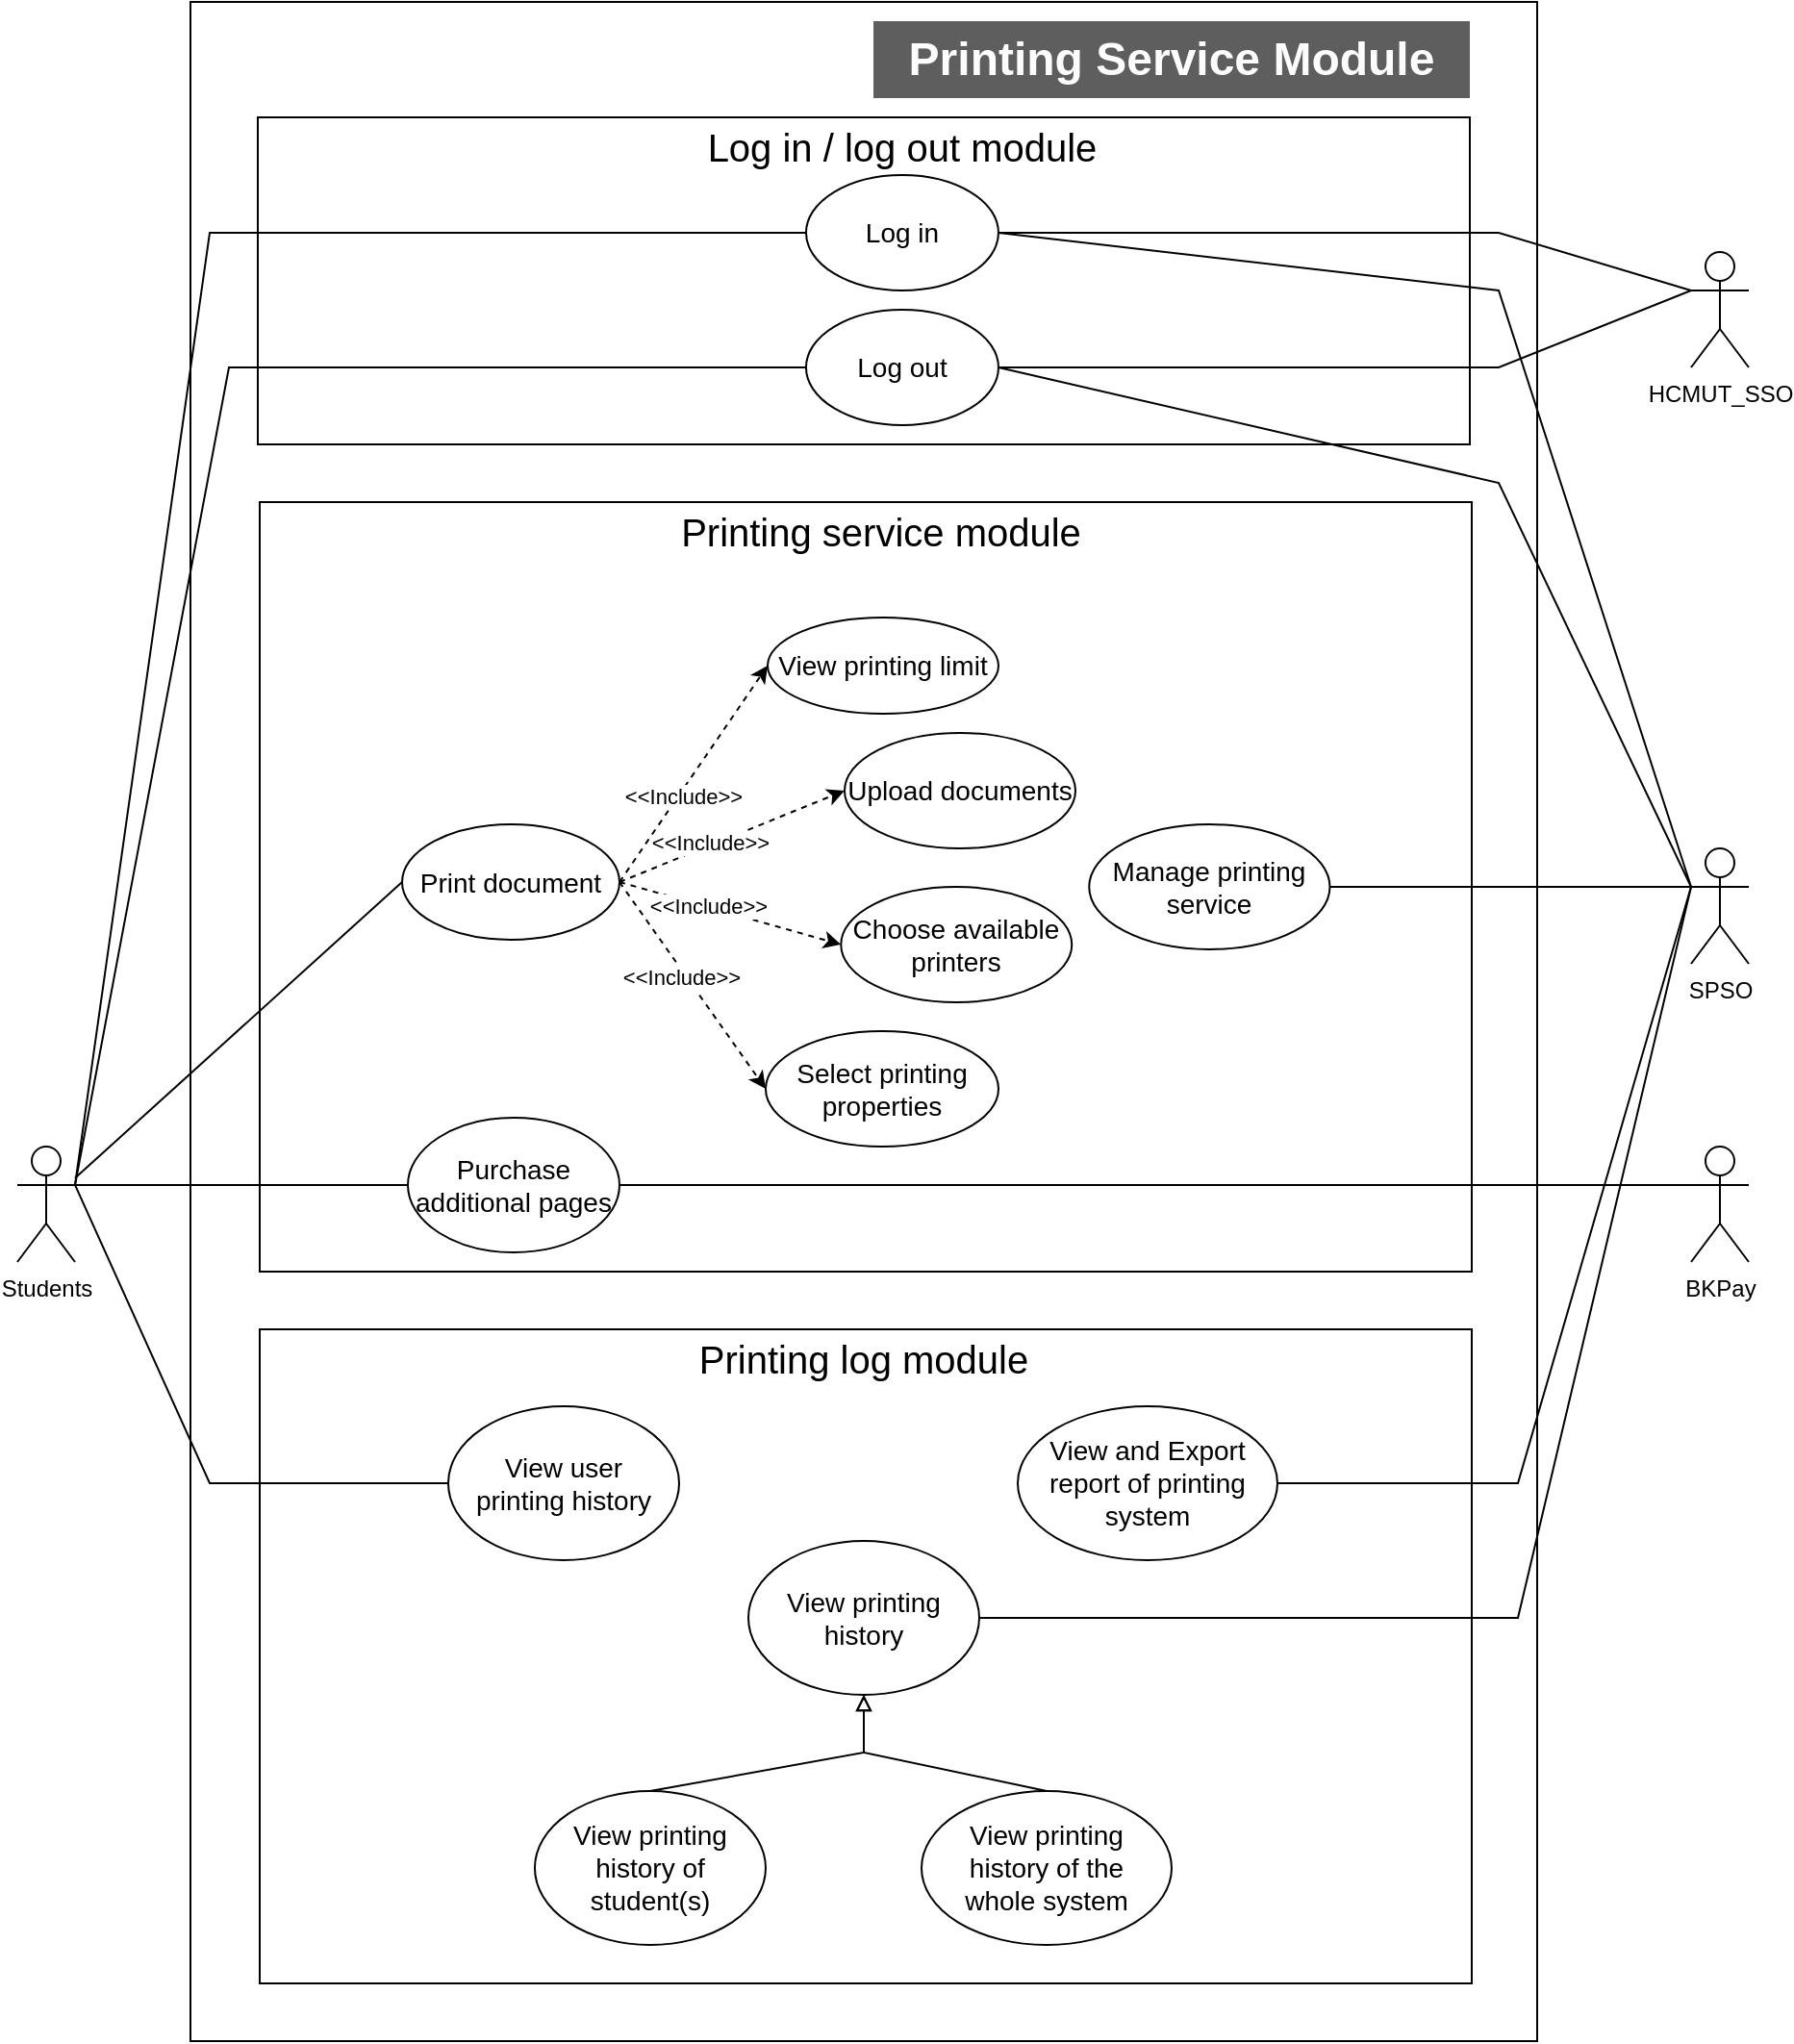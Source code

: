 <mxfile version="22.0.0" type="google" pages="2">
  <diagram name="Page-1" id="xkwYMV2k4qskFJ_tZ61Y">
    <mxGraphModel grid="1" page="1" gridSize="10" guides="1" tooltips="1" connect="1" arrows="1" fold="1" pageScale="1" pageWidth="827" pageHeight="1169" math="0" shadow="0">
      <root>
        <mxCell id="0" />
        <mxCell id="1" parent="0" />
        <mxCell id="CVQQ1LoVoQst2m9JADNQ-8" value="" style="rounded=0;whiteSpace=wrap;html=1;gradientColor=none;fillStyle=hatch;" vertex="1" parent="1">
          <mxGeometry x="220" y="30" width="700" height="1060" as="geometry" />
        </mxCell>
        <mxCell id="CVQQ1LoVoQst2m9JADNQ-72" value="" style="rounded=0;whiteSpace=wrap;html=1;strokeColor=default;fontFamily=Helvetica;fontSize=12;fontColor=default;fillColor=default;labelBackgroundColor=none;labelBorderColor=none;gradientColor=none;fillStyle=hatch;" vertex="1" parent="1">
          <mxGeometry x="256" y="720" width="630" height="340" as="geometry" />
        </mxCell>
        <mxCell id="CVQQ1LoVoQst2m9JADNQ-26" value="" style="rounded=0;whiteSpace=wrap;html=1;strokeColor=default;fontFamily=Helvetica;fontSize=12;fontColor=default;fillColor=default;labelBackgroundColor=none;labelBorderColor=none;gradientColor=none;fillStyle=hatch;" vertex="1" parent="1">
          <mxGeometry x="256" y="290" width="630" height="400" as="geometry" />
        </mxCell>
        <mxCell id="CVQQ1LoVoQst2m9JADNQ-23" value="" style="rounded=0;whiteSpace=wrap;html=1;strokeColor=default;fontFamily=Helvetica;fontSize=12;fontColor=default;fillColor=default;labelBackgroundColor=none;labelBorderColor=none;gradientColor=none;fillStyle=hatch;" vertex="1" parent="1">
          <mxGeometry x="255" y="90" width="630" height="170" as="geometry" />
        </mxCell>
        <mxCell id="CVQQ1LoVoQst2m9JADNQ-1" value="Students" style="shape=umlActor;verticalLabelPosition=bottom;verticalAlign=top;html=1;outlineConnect=0;" vertex="1" parent="1">
          <mxGeometry x="130" y="625" width="30" height="60" as="geometry" />
        </mxCell>
        <mxCell id="CVQQ1LoVoQst2m9JADNQ-2" value="SPSO" style="shape=umlActor;verticalLabelPosition=bottom;verticalAlign=top;html=1;outlineConnect=0;" vertex="1" parent="1">
          <mxGeometry x="1000" y="470" width="30" height="60" as="geometry" />
        </mxCell>
        <mxCell id="CVQQ1LoVoQst2m9JADNQ-9" value="Log in" style="ellipse;whiteSpace=wrap;html=1;rounded=0;strokeColor=default;fontFamily=Helvetica;fontSize=14;fontColor=default;fillColor=default;" vertex="1" parent="1">
          <mxGeometry x="539.99" y="120" width="100" height="60" as="geometry" />
        </mxCell>
        <mxCell id="CVQQ1LoVoQst2m9JADNQ-11" value="View user &lt;br&gt;printing history" style="ellipse;whiteSpace=wrap;html=1;rounded=0;strokeColor=default;fontFamily=Helvetica;fontSize=14;fontColor=default;fillColor=default;" vertex="1" parent="1">
          <mxGeometry x="354" y="760" width="120" height="80" as="geometry" />
        </mxCell>
        <mxCell id="CVQQ1LoVoQst2m9JADNQ-12" value="Purchase additional pages" style="ellipse;whiteSpace=wrap;html=1;rounded=0;strokeColor=default;fontFamily=Helvetica;fontSize=14;fontColor=default;fillColor=default;" vertex="1" parent="1">
          <mxGeometry x="333" y="610" width="110" height="70" as="geometry" />
        </mxCell>
        <mxCell id="CVQQ1LoVoQst2m9JADNQ-13" value="View printing history" style="ellipse;whiteSpace=wrap;html=1;rounded=0;strokeColor=default;fontFamily=Helvetica;fontSize=14;fontColor=default;fillColor=default;" vertex="1" parent="1">
          <mxGeometry x="510" y="830" width="120" height="80" as="geometry" />
        </mxCell>
        <mxCell id="CVQQ1LoVoQst2m9JADNQ-14" value="Select printing properties" style="ellipse;whiteSpace=wrap;html=1;rounded=0;strokeColor=default;fontFamily=Helvetica;fontSize=14;fontColor=default;fillColor=default;" vertex="1" parent="1">
          <mxGeometry x="518.99" y="565" width="121.01" height="60" as="geometry" />
        </mxCell>
        <mxCell id="CVQQ1LoVoQst2m9JADNQ-15" value="Choose available printers" style="ellipse;whiteSpace=wrap;html=1;rounded=0;strokeColor=default;fontFamily=Helvetica;fontSize=14;fontColor=default;fillColor=default;" vertex="1" parent="1">
          <mxGeometry x="558.13" y="490" width="120" height="60" as="geometry" />
        </mxCell>
        <mxCell id="CVQQ1LoVoQst2m9JADNQ-16" value="View printing limit" style="ellipse;whiteSpace=wrap;html=1;rounded=0;strokeColor=default;fontFamily=Helvetica;fontSize=14;fontColor=default;fillColor=default;" vertex="1" parent="1">
          <mxGeometry x="520" y="350" width="120" height="50" as="geometry" />
        </mxCell>
        <mxCell id="CVQQ1LoVoQst2m9JADNQ-17" value="Upload documents" style="ellipse;whiteSpace=wrap;html=1;rounded=0;strokeColor=default;fontFamily=Helvetica;fontSize=14;fontColor=default;fillColor=default;" vertex="1" parent="1">
          <mxGeometry x="560" y="410" width="120" height="60" as="geometry" />
        </mxCell>
        <mxCell id="CVQQ1LoVoQst2m9JADNQ-19" value="View and Export report of printing system" style="ellipse;whiteSpace=wrap;html=1;rounded=0;strokeColor=default;fontFamily=Helvetica;fontSize=14;fontColor=default;fillColor=default;" vertex="1" parent="1">
          <mxGeometry x="650" y="760" width="135" height="80" as="geometry" />
        </mxCell>
        <mxCell id="CVQQ1LoVoQst2m9JADNQ-24" value="&lt;font style=&quot;font-size: 20px;&quot;&gt;Log in / log out module&lt;/font&gt;" style="text;html=1;strokeColor=none;fillColor=none;align=center;verticalAlign=middle;whiteSpace=wrap;rounded=0;fontSize=20;fontFamily=Helvetica;fontColor=default;" vertex="1" parent="1">
          <mxGeometry x="481.87" y="90" width="216.25" height="30" as="geometry" />
        </mxCell>
        <mxCell id="CVQQ1LoVoQst2m9JADNQ-27" value="&lt;font style=&quot;font-size: 20px;&quot;&gt;Printing service module&lt;/font&gt;" style="text;html=1;strokeColor=none;fillColor=none;align=center;verticalAlign=middle;whiteSpace=wrap;rounded=0;fontSize=20;fontFamily=Helvetica;fontColor=default;" vertex="1" parent="1">
          <mxGeometry x="470.87" y="290" width="216.25" height="30" as="geometry" />
        </mxCell>
        <mxCell id="CVQQ1LoVoQst2m9JADNQ-28" value="Print document" style="ellipse;whiteSpace=wrap;html=1;rounded=0;strokeColor=default;fontFamily=Helvetica;fontSize=14;fontColor=default;fillColor=default;" vertex="1" parent="1">
          <mxGeometry x="330" y="457.5" width="113" height="60" as="geometry" />
        </mxCell>
        <mxCell id="CVQQ1LoVoQst2m9JADNQ-30" value="Manage printing service" style="ellipse;whiteSpace=wrap;html=1;rounded=0;strokeColor=default;fontFamily=Helvetica;fontSize=14;fontColor=default;fillColor=default;" vertex="1" parent="1">
          <mxGeometry x="687.12" y="457.5" width="125.13" height="65" as="geometry" />
        </mxCell>
        <mxCell id="CVQQ1LoVoQst2m9JADNQ-41" value="" style="endArrow=none;html=1;rounded=0;fontFamily=Helvetica;fontSize=12;fontColor=default;entryX=0;entryY=0.5;entryDx=0;entryDy=0;exitX=1;exitY=0.333;exitDx=0;exitDy=0;exitPerimeter=0;" edge="1" parent="1" source="CVQQ1LoVoQst2m9JADNQ-1" target="CVQQ1LoVoQst2m9JADNQ-9">
          <mxGeometry width="50" height="50" relative="1" as="geometry">
            <mxPoint x="150" y="220" as="sourcePoint" />
            <mxPoint x="200" y="170" as="targetPoint" />
            <Array as="points">
              <mxPoint x="230" y="150" />
            </Array>
          </mxGeometry>
        </mxCell>
        <mxCell id="CVQQ1LoVoQst2m9JADNQ-42" value="" style="endArrow=none;html=1;rounded=0;fontFamily=Helvetica;fontSize=12;fontColor=default;entryX=0;entryY=0.5;entryDx=0;entryDy=0;exitX=1;exitY=0.333;exitDx=0;exitDy=0;exitPerimeter=0;" edge="1" parent="1" source="CVQQ1LoVoQst2m9JADNQ-1" target="CVQQ1LoVoQst2m9JADNQ-43">
          <mxGeometry width="50" height="50" relative="1" as="geometry">
            <mxPoint x="120" y="160" as="sourcePoint" />
            <mxPoint x="564.06" y="220" as="targetPoint" />
            <Array as="points">
              <mxPoint x="240" y="220" />
            </Array>
          </mxGeometry>
        </mxCell>
        <mxCell id="CVQQ1LoVoQst2m9JADNQ-43" value="Log out" style="ellipse;whiteSpace=wrap;html=1;rounded=0;strokeColor=default;fontFamily=Helvetica;fontSize=14;fontColor=default;fillColor=default;" vertex="1" parent="1">
          <mxGeometry x="539.99" y="190" width="100" height="60" as="geometry" />
        </mxCell>
        <mxCell id="CVQQ1LoVoQst2m9JADNQ-44" value="" style="endArrow=none;html=1;rounded=0;fontFamily=Helvetica;fontSize=12;fontColor=default;exitX=1;exitY=0.5;exitDx=0;exitDy=0;entryX=0;entryY=0.333;entryDx=0;entryDy=0;entryPerimeter=0;" edge="1" parent="1" source="CVQQ1LoVoQst2m9JADNQ-9" target="CVQQ1LoVoQst2m9JADNQ-2">
          <mxGeometry width="50" height="50" relative="1" as="geometry">
            <mxPoint x="1010" y="280" as="sourcePoint" />
            <mxPoint x="1070" y="560" as="targetPoint" />
            <Array as="points">
              <mxPoint x="900" y="180" />
            </Array>
          </mxGeometry>
        </mxCell>
        <mxCell id="CVQQ1LoVoQst2m9JADNQ-46" value="" style="endArrow=none;html=1;rounded=0;fontFamily=Helvetica;fontSize=12;fontColor=default;exitX=1;exitY=0.5;exitDx=0;exitDy=0;entryX=0;entryY=0.333;entryDx=0;entryDy=0;entryPerimeter=0;" edge="1" parent="1" source="CVQQ1LoVoQst2m9JADNQ-43" target="CVQQ1LoVoQst2m9JADNQ-2">
          <mxGeometry width="50" height="50" relative="1" as="geometry">
            <mxPoint x="740" y="240" as="sourcePoint" />
            <mxPoint x="790" y="190" as="targetPoint" />
            <Array as="points">
              <mxPoint x="900" y="280" />
            </Array>
          </mxGeometry>
        </mxCell>
        <mxCell id="CVQQ1LoVoQst2m9JADNQ-48" value="" style="endArrow=none;html=1;rounded=0;fontFamily=Helvetica;fontSize=12;fontColor=default;exitX=1;exitY=0.5;exitDx=0;exitDy=0;entryX=0;entryY=0.333;entryDx=0;entryDy=0;entryPerimeter=0;" edge="1" parent="1" source="CVQQ1LoVoQst2m9JADNQ-30" target="CVQQ1LoVoQst2m9JADNQ-2">
          <mxGeometry width="50" height="50" relative="1" as="geometry">
            <mxPoint x="830" y="590" as="sourcePoint" />
            <mxPoint x="880" y="540" as="targetPoint" />
          </mxGeometry>
        </mxCell>
        <mxCell id="CVQQ1LoVoQst2m9JADNQ-67" value="" style="endArrow=none;html=1;rounded=0;fontFamily=Helvetica;fontSize=12;fontColor=default;entryX=0;entryY=0.5;entryDx=0;entryDy=0;" edge="1" parent="1" source="CVQQ1LoVoQst2m9JADNQ-1" target="CVQQ1LoVoQst2m9JADNQ-28">
          <mxGeometry width="50" height="50" relative="1" as="geometry">
            <mxPoint x="140" y="490" as="sourcePoint" />
            <mxPoint x="190" y="440" as="targetPoint" />
          </mxGeometry>
        </mxCell>
        <mxCell id="CVQQ1LoVoQst2m9JADNQ-73" value="&lt;font style=&quot;font-size: 20px;&quot;&gt;Printing log module&lt;/font&gt;" style="text;html=1;strokeColor=none;fillColor=none;align=center;verticalAlign=middle;whiteSpace=wrap;rounded=0;fontSize=20;fontFamily=Helvetica;fontColor=default;" vertex="1" parent="1">
          <mxGeometry x="461.88" y="720" width="216.25" height="30" as="geometry" />
        </mxCell>
        <mxCell id="CVQQ1LoVoQst2m9JADNQ-88" value="" style="endArrow=none;html=1;rounded=0;fontFamily=Helvetica;fontSize=12;fontColor=default;entryX=0;entryY=0.5;entryDx=0;entryDy=0;exitX=1;exitY=0.333;exitDx=0;exitDy=0;exitPerimeter=0;" edge="1" parent="1" source="CVQQ1LoVoQst2m9JADNQ-1" target="CVQQ1LoVoQst2m9JADNQ-11">
          <mxGeometry width="50" height="50" relative="1" as="geometry">
            <mxPoint x="140" y="710" as="sourcePoint" />
            <mxPoint x="190" y="660" as="targetPoint" />
            <Array as="points">
              <mxPoint x="230" y="800" />
            </Array>
          </mxGeometry>
        </mxCell>
        <mxCell id="CVQQ1LoVoQst2m9JADNQ-89" value="View printing history of &lt;br&gt;student(s)" style="ellipse;whiteSpace=wrap;html=1;rounded=0;strokeColor=default;fontFamily=Helvetica;fontSize=14;fontColor=default;fillColor=default;" vertex="1" parent="1">
          <mxGeometry x="398.99" y="960" width="120" height="80" as="geometry" />
        </mxCell>
        <mxCell id="CVQQ1LoVoQst2m9JADNQ-90" value="View printing &lt;br&gt;history of the&lt;br&gt;whole system" style="ellipse;whiteSpace=wrap;html=1;rounded=0;strokeColor=default;fontFamily=Helvetica;fontSize=14;fontColor=default;fillColor=default;" vertex="1" parent="1">
          <mxGeometry x="600" y="960" width="130" height="80" as="geometry" />
        </mxCell>
        <mxCell id="CVQQ1LoVoQst2m9JADNQ-92" value="" style="endArrow=block;html=1;rounded=0;fontFamily=Helvetica;fontSize=12;fontColor=default;exitX=0.5;exitY=0;exitDx=0;exitDy=0;entryX=0.5;entryY=1;entryDx=0;entryDy=0;endFill=0;" edge="1" parent="1" source="CVQQ1LoVoQst2m9JADNQ-89" target="CVQQ1LoVoQst2m9JADNQ-13">
          <mxGeometry width="50" height="50" relative="1" as="geometry">
            <mxPoint x="667" y="1030" as="sourcePoint" />
            <mxPoint x="549" y="1090" as="targetPoint" />
            <Array as="points">
              <mxPoint x="570" y="940" />
            </Array>
          </mxGeometry>
        </mxCell>
        <mxCell id="CVQQ1LoVoQst2m9JADNQ-93" value="" style="endArrow=none;html=1;rounded=0;fontFamily=Helvetica;fontSize=12;fontColor=default;exitX=1;exitY=0.5;exitDx=0;exitDy=0;entryX=0;entryY=0.333;entryDx=0;entryDy=0;entryPerimeter=0;" edge="1" parent="1" source="CVQQ1LoVoQst2m9JADNQ-13" target="CVQQ1LoVoQst2m9JADNQ-2">
          <mxGeometry width="50" height="50" relative="1" as="geometry">
            <mxPoint x="770" y="970" as="sourcePoint" />
            <mxPoint x="820" y="920" as="targetPoint" />
            <Array as="points">
              <mxPoint x="910" y="870" />
            </Array>
          </mxGeometry>
        </mxCell>
        <mxCell id="CVQQ1LoVoQst2m9JADNQ-94" value="" style="endArrow=none;html=1;rounded=0;fontFamily=Helvetica;fontSize=12;fontColor=default;exitX=1;exitY=0.5;exitDx=0;exitDy=0;entryX=0;entryY=0.333;entryDx=0;entryDy=0;entryPerimeter=0;" edge="1" parent="1" source="CVQQ1LoVoQst2m9JADNQ-19" target="CVQQ1LoVoQst2m9JADNQ-2">
          <mxGeometry width="50" height="50" relative="1" as="geometry">
            <mxPoint x="727" y="990" as="sourcePoint" />
            <mxPoint x="1082" y="530" as="targetPoint" />
            <Array as="points">
              <mxPoint x="910" y="800" />
            </Array>
          </mxGeometry>
        </mxCell>
        <mxCell id="CVQQ1LoVoQst2m9JADNQ-95" value="" style="endArrow=block;html=1;rounded=0;fontFamily=Helvetica;fontSize=12;fontColor=default;exitX=0.5;exitY=0;exitDx=0;exitDy=0;endFill=0;entryX=0.5;entryY=1;entryDx=0;entryDy=0;" edge="1" parent="1" source="CVQQ1LoVoQst2m9JADNQ-90" target="CVQQ1LoVoQst2m9JADNQ-13">
          <mxGeometry width="50" height="50" relative="1" as="geometry">
            <mxPoint x="549" y="1090" as="sourcePoint" />
            <mxPoint x="660" y="1020" as="targetPoint" />
            <Array as="points">
              <mxPoint x="570" y="940" />
            </Array>
          </mxGeometry>
        </mxCell>
        <mxCell id="VE3gpV294wPED2xoj8d8-2" value="" style="endArrow=none;html=1;rounded=0;entryX=0;entryY=0.5;entryDx=0;entryDy=0;exitX=1;exitY=0.333;exitDx=0;exitDy=0;exitPerimeter=0;" edge="1" parent="1" source="CVQQ1LoVoQst2m9JADNQ-1" target="CVQQ1LoVoQst2m9JADNQ-12">
          <mxGeometry width="50" height="50" relative="1" as="geometry">
            <mxPoint x="250" y="470" as="sourcePoint" />
            <mxPoint x="300" y="420" as="targetPoint" />
          </mxGeometry>
        </mxCell>
        <mxCell id="VE3gpV294wPED2xoj8d8-8" value="" style="endArrow=none;html=1;rounded=0;entryX=1;entryY=0.5;entryDx=0;entryDy=0;exitX=0;exitY=0.333;exitDx=0;exitDy=0;exitPerimeter=0;" edge="1" parent="1" source="VE3gpV294wPED2xoj8d8-16" target="CVQQ1LoVoQst2m9JADNQ-12">
          <mxGeometry width="50" height="50" relative="1" as="geometry">
            <mxPoint x="140" y="410" as="sourcePoint" />
            <mxPoint x="290" y="380" as="targetPoint" />
          </mxGeometry>
        </mxCell>
        <mxCell id="VE3gpV294wPED2xoj8d8-10" value="" style="endArrow=classic;html=1;rounded=0;entryX=0;entryY=0.5;entryDx=0;entryDy=0;dashed=1;exitX=1;exitY=0.5;exitDx=0;exitDy=0;" edge="1" parent="1" source="CVQQ1LoVoQst2m9JADNQ-28" target="CVQQ1LoVoQst2m9JADNQ-17">
          <mxGeometry width="50" height="50" relative="1" as="geometry">
            <mxPoint x="540" y="420" as="sourcePoint" />
            <mxPoint x="640" y="370" as="targetPoint" />
          </mxGeometry>
        </mxCell>
        <mxCell id="VE3gpV294wPED2xoj8d8-11" value="&amp;lt;&amp;lt;Include&amp;gt;&amp;gt;" style="edgeLabel;html=1;align=center;verticalAlign=middle;resizable=0;points=[];" vertex="1" connectable="0" parent="VE3gpV294wPED2xoj8d8-10">
          <mxGeometry x="-0.257" y="-1" relative="1" as="geometry">
            <mxPoint x="3" y="-4" as="offset" />
          </mxGeometry>
        </mxCell>
        <mxCell id="VE3gpV294wPED2xoj8d8-12" value="" style="endArrow=classic;html=1;rounded=0;exitX=1;exitY=0.5;exitDx=0;exitDy=0;entryX=0;entryY=0.5;entryDx=0;entryDy=0;dashed=1;" edge="1" parent="1" source="CVQQ1LoVoQst2m9JADNQ-28" target="CVQQ1LoVoQst2m9JADNQ-15">
          <mxGeometry width="50" height="50" relative="1" as="geometry">
            <mxPoint x="585" y="445" as="sourcePoint" />
            <mxPoint x="716" y="365" as="targetPoint" />
          </mxGeometry>
        </mxCell>
        <mxCell id="VE3gpV294wPED2xoj8d8-13" value="&amp;lt;&amp;lt;Include&amp;gt;&amp;gt;" style="edgeLabel;html=1;align=center;verticalAlign=middle;resizable=0;points=[];" vertex="1" connectable="0" parent="VE3gpV294wPED2xoj8d8-12">
          <mxGeometry x="-0.257" y="-1" relative="1" as="geometry">
            <mxPoint x="3" y="-1" as="offset" />
          </mxGeometry>
        </mxCell>
        <mxCell id="VE3gpV294wPED2xoj8d8-14" value="" style="endArrow=classic;html=1;rounded=0;exitX=1;exitY=0.5;exitDx=0;exitDy=0;dashed=1;entryX=0;entryY=0.5;entryDx=0;entryDy=0;" edge="1" parent="1" source="CVQQ1LoVoQst2m9JADNQ-28" target="CVQQ1LoVoQst2m9JADNQ-14">
          <mxGeometry width="50" height="50" relative="1" as="geometry">
            <mxPoint x="595" y="455" as="sourcePoint" />
            <mxPoint x="726" y="375" as="targetPoint" />
          </mxGeometry>
        </mxCell>
        <mxCell id="VE3gpV294wPED2xoj8d8-15" value="&amp;lt;&amp;lt;Include&amp;gt;&amp;gt;" style="edgeLabel;html=1;align=center;verticalAlign=middle;resizable=0;points=[];" vertex="1" connectable="0" parent="VE3gpV294wPED2xoj8d8-14">
          <mxGeometry x="-0.257" y="-1" relative="1" as="geometry">
            <mxPoint x="4" y="9" as="offset" />
          </mxGeometry>
        </mxCell>
        <mxCell id="VE3gpV294wPED2xoj8d8-16" value="BKPay" style="shape=umlActor;verticalLabelPosition=bottom;verticalAlign=top;html=1;outlineConnect=0;" vertex="1" parent="1">
          <mxGeometry x="1000" y="625" width="30" height="60" as="geometry" />
        </mxCell>
        <mxCell id="q2RCQgsXeSQ2oGLCaszM-1" value="HCMUT_SSO" style="shape=umlActor;verticalLabelPosition=bottom;verticalAlign=top;html=1;outlineConnect=0;" vertex="1" parent="1">
          <mxGeometry x="1000" y="160" width="30" height="60" as="geometry" />
        </mxCell>
        <mxCell id="q2RCQgsXeSQ2oGLCaszM-2" value="" style="endArrow=none;html=1;rounded=0;fontFamily=Helvetica;fontSize=12;fontColor=default;exitX=0;exitY=0.333;exitDx=0;exitDy=0;exitPerimeter=0;entryX=1;entryY=0.5;entryDx=0;entryDy=0;" edge="1" parent="1" source="q2RCQgsXeSQ2oGLCaszM-1" target="CVQQ1LoVoQst2m9JADNQ-43">
          <mxGeometry width="50" height="50" relative="1" as="geometry">
            <mxPoint x="775" y="583" as="sourcePoint" />
            <mxPoint x="1010" y="655" as="targetPoint" />
            <Array as="points">
              <mxPoint x="900" y="220" />
            </Array>
          </mxGeometry>
        </mxCell>
        <mxCell id="q2RCQgsXeSQ2oGLCaszM-3" value="" style="endArrow=none;html=1;rounded=0;fontFamily=Helvetica;fontSize=12;fontColor=default;exitX=0;exitY=0.333;exitDx=0;exitDy=0;exitPerimeter=0;" edge="1" parent="1" source="q2RCQgsXeSQ2oGLCaszM-1">
          <mxGeometry width="50" height="50" relative="1" as="geometry">
            <mxPoint x="1010" y="360" as="sourcePoint" />
            <mxPoint x="640" y="150" as="targetPoint" />
            <Array as="points">
              <mxPoint x="900" y="150" />
            </Array>
          </mxGeometry>
        </mxCell>
        <mxCell id="mHHhlB5j_t_u7f-T70gl-2" value="&lt;h1 style=&quot;border-color: var(--border-color);&quot;&gt;Printing Service Module&lt;/h1&gt;" style="rounded=0;whiteSpace=wrap;html=1;strokeWidth=2;fillColor=#5E5E5E;fontColor=#FCFCFC;strokeColor=none;" vertex="1" parent="1">
          <mxGeometry x="575" y="40" width="310" height="40" as="geometry" />
        </mxCell>
        <mxCell id="mHHhlB5j_t_u7f-T70gl-3" value="" style="endArrow=classic;html=1;rounded=0;entryX=0;entryY=0.5;entryDx=0;entryDy=0;dashed=1;exitX=1;exitY=0.5;exitDx=0;exitDy=0;" edge="1" parent="1" source="CVQQ1LoVoQst2m9JADNQ-28" target="CVQQ1LoVoQst2m9JADNQ-16">
          <mxGeometry width="50" height="50" relative="1" as="geometry">
            <mxPoint x="453" y="498" as="sourcePoint" />
            <mxPoint x="534" y="410" as="targetPoint" />
          </mxGeometry>
        </mxCell>
        <mxCell id="mHHhlB5j_t_u7f-T70gl-4" value="&amp;lt;&amp;lt;Include&amp;gt;&amp;gt;" style="edgeLabel;html=1;align=center;verticalAlign=middle;resizable=0;points=[];" connectable="0" vertex="1" parent="mHHhlB5j_t_u7f-T70gl-3">
          <mxGeometry x="-0.257" y="-1" relative="1" as="geometry">
            <mxPoint x="3" y="-4" as="offset" />
          </mxGeometry>
        </mxCell>
      </root>
    </mxGraphModel>
  </diagram>
  <diagram id="n1ElUr0DgXKzG2nxO4ar" name="Page-2">
    <mxGraphModel grid="1" page="1" gridSize="10" guides="1" tooltips="1" connect="1" arrows="1" fold="1" pageScale="1" pageWidth="827" pageHeight="1169" math="0" shadow="0">
      <root>
        <mxCell id="0" />
        <mxCell id="1" parent="0" />
        <mxCell id="2nvxnJHDYDKnR72fFEk4-1" value="Printing Log Module" style="swimlane;html=1;childLayout=stackLayout;resizeParent=1;resizeParentMax=0;startSize=20;whiteSpace=wrap;rounded=0;shadow=0;glass=0;swimlaneLine=1;fillStyle=hatch;fillColor=#FFFFFF;" vertex="1" parent="1">
          <mxGeometry x="160" y="104" width="1150" height="750" as="geometry" />
        </mxCell>
        <mxCell id="2nvxnJHDYDKnR72fFEk4-2" value="Student" style="swimlane;html=1;startSize=20;" vertex="1" parent="2nvxnJHDYDKnR72fFEk4-1">
          <mxGeometry y="20" width="260" height="730" as="geometry" />
        </mxCell>
        <mxCell id="2nvxnJHDYDKnR72fFEk4-12" style="edgeStyle=orthogonalEdgeStyle;rounded=0;orthogonalLoop=1;jettySize=auto;html=1;entryX=0.5;entryY=0;entryDx=0;entryDy=0;exitX=0.5;exitY=1;exitDx=0;exitDy=0;" edge="1" parent="2nvxnJHDYDKnR72fFEk4-2" source="2nvxnJHDYDKnR72fFEk4-5" target="2nvxnJHDYDKnR72fFEk4-7">
          <mxGeometry relative="1" as="geometry">
            <mxPoint x="71" y="80" as="sourcePoint" />
          </mxGeometry>
        </mxCell>
        <mxCell id="2nvxnJHDYDKnR72fFEk4-5" value="" style="ellipse;html=1;shape=startState;fillColor=#000000;strokeColor=#000000;" vertex="1" parent="2nvxnJHDYDKnR72fFEk4-2">
          <mxGeometry x="56" y="40" width="30" height="30" as="geometry" />
        </mxCell>
        <mxCell id="2nvxnJHDYDKnR72fFEk4-61" style="edgeStyle=orthogonalEdgeStyle;rounded=0;orthogonalLoop=1;jettySize=auto;html=1;exitX=0.5;exitY=1;exitDx=0;exitDy=0;entryX=0.5;entryY=0;entryDx=0;entryDy=0;" edge="1" parent="2nvxnJHDYDKnR72fFEk4-2" source="2nvxnJHDYDKnR72fFEk4-7" target="2nvxnJHDYDKnR72fFEk4-60">
          <mxGeometry relative="1" as="geometry" />
        </mxCell>
        <mxCell id="2nvxnJHDYDKnR72fFEk4-7" value="Click on &quot;Profile&quot;" style="rounded=1;arcSize=10;whiteSpace=wrap;html=1;align=center;" vertex="1" parent="2nvxnJHDYDKnR72fFEk4-2">
          <mxGeometry x="21" y="110" width="100" height="40" as="geometry" />
        </mxCell>
        <mxCell id="2nvxnJHDYDKnR72fFEk4-20" style="edgeStyle=orthogonalEdgeStyle;rounded=0;orthogonalLoop=1;jettySize=auto;html=1;exitX=0.5;exitY=1;exitDx=0;exitDy=0;entryX=0.5;entryY=0;entryDx=0;entryDy=0;" edge="1" parent="2nvxnJHDYDKnR72fFEk4-2" source="2nvxnJHDYDKnR72fFEk4-13" target="2nvxnJHDYDKnR72fFEk4-19">
          <mxGeometry relative="1" as="geometry" />
        </mxCell>
        <mxCell id="2nvxnJHDYDKnR72fFEk4-13" value="Choose a specific page size" style="rounded=1;arcSize=10;whiteSpace=wrap;html=1;align=center;" vertex="1" parent="2nvxnJHDYDKnR72fFEk4-2">
          <mxGeometry x="141" y="355.5" width="100" height="40" as="geometry" />
        </mxCell>
        <mxCell id="2nvxnJHDYDKnR72fFEk4-19" value="&lt;font style=&quot;font-size: 12px;&quot;&gt;View History&lt;/font&gt;" style="rounded=1;arcSize=10;whiteSpace=wrap;html=1;align=center;" vertex="1" parent="2nvxnJHDYDKnR72fFEk4-2">
          <mxGeometry x="21" y="465.5" width="100" height="40" as="geometry" />
        </mxCell>
        <mxCell id="2nvxnJHDYDKnR72fFEk4-60" value="Click on &quot;History&quot;" style="rounded=1;arcSize=10;whiteSpace=wrap;html=1;align=center;" vertex="1" parent="2nvxnJHDYDKnR72fFEk4-2">
          <mxGeometry x="21" y="190" width="100" height="40" as="geometry" />
        </mxCell>
        <mxCell id="2nvxnJHDYDKnR72fFEk4-64" style="edgeStyle=orthogonalEdgeStyle;rounded=0;orthogonalLoop=1;jettySize=auto;html=1;exitX=1;exitY=0.5;exitDx=0;exitDy=0;exitPerimeter=0;entryX=0.5;entryY=0;entryDx=0;entryDy=0;" edge="1" parent="2nvxnJHDYDKnR72fFEk4-2" source="2nvxnJHDYDKnR72fFEk4-57" target="2nvxnJHDYDKnR72fFEk4-13">
          <mxGeometry relative="1" as="geometry" />
        </mxCell>
        <mxCell id="2nvxnJHDYDKnR72fFEk4-66" style="edgeStyle=orthogonalEdgeStyle;rounded=0;orthogonalLoop=1;jettySize=auto;html=1;exitX=0.5;exitY=1;exitDx=0;exitDy=0;exitPerimeter=0;entryX=0.5;entryY=0;entryDx=0;entryDy=0;" edge="1" parent="2nvxnJHDYDKnR72fFEk4-2" source="2nvxnJHDYDKnR72fFEk4-57" target="2nvxnJHDYDKnR72fFEk4-19">
          <mxGeometry relative="1" as="geometry" />
        </mxCell>
        <mxCell id="2nvxnJHDYDKnR72fFEk4-57" value="" style="strokeWidth=2;html=1;shape=mxgraph.flowchart.decision;whiteSpace=wrap;" vertex="1" parent="2nvxnJHDYDKnR72fFEk4-2">
          <mxGeometry x="51" y="305.5" width="40" height="40" as="geometry" />
        </mxCell>
        <mxCell id="2nvxnJHDYDKnR72fFEk4-65" value="Filter page size" style="text;html=1;align=center;verticalAlign=middle;resizable=0;points=[];autosize=1;strokeColor=none;fillColor=none;" vertex="1" parent="2nvxnJHDYDKnR72fFEk4-2">
          <mxGeometry x="85" y="302.5" width="100" height="30" as="geometry" />
        </mxCell>
        <mxCell id="2nvxnJHDYDKnR72fFEk4-67" value="Do not filter&lt;br&gt;page size" style="text;html=1;align=center;verticalAlign=middle;resizable=0;points=[];autosize=1;strokeColor=none;fillColor=none;" vertex="1" parent="2nvxnJHDYDKnR72fFEk4-2">
          <mxGeometry x="-2" y="355.5" width="80" height="40" as="geometry" />
        </mxCell>
        <mxCell id="2nvxnJHDYDKnR72fFEk4-62" style="edgeStyle=orthogonalEdgeStyle;rounded=0;orthogonalLoop=1;jettySize=auto;html=1;exitX=1;exitY=0.5;exitDx=0;exitDy=0;entryX=0;entryY=0.5;entryDx=0;entryDy=0;" edge="1" parent="2nvxnJHDYDKnR72fFEk4-1" source="2nvxnJHDYDKnR72fFEk4-60" target="2nvxnJHDYDKnR72fFEk4-58">
          <mxGeometry relative="1" as="geometry" />
        </mxCell>
        <mxCell id="2nvxnJHDYDKnR72fFEk4-54" style="edgeStyle=orthogonalEdgeStyle;rounded=0;orthogonalLoop=1;jettySize=auto;html=1;exitX=0.5;exitY=1;exitDx=0;exitDy=0;entryX=0.5;entryY=0;entryDx=0;entryDy=0;" edge="1" parent="2nvxnJHDYDKnR72fFEk4-1" source="2nvxnJHDYDKnR72fFEk4-50" target="2nvxnJHDYDKnR72fFEk4-58">
          <mxGeometry relative="1" as="geometry">
            <mxPoint x="1170" y="210" as="targetPoint" />
          </mxGeometry>
        </mxCell>
        <mxCell id="2nvxnJHDYDKnR72fFEk4-82" style="edgeStyle=orthogonalEdgeStyle;rounded=0;orthogonalLoop=1;jettySize=auto;html=1;exitX=0.5;exitY=1;exitDx=0;exitDy=0;entryX=0.5;entryY=0;entryDx=0;entryDy=0;entryPerimeter=0;" edge="1" parent="2nvxnJHDYDKnR72fFEk4-1" source="2nvxnJHDYDKnR72fFEk4-58" target="2nvxnJHDYDKnR72fFEk4-57">
          <mxGeometry relative="1" as="geometry" />
        </mxCell>
        <mxCell id="2nvxnJHDYDKnR72fFEk4-104" style="edgeStyle=orthogonalEdgeStyle;rounded=0;orthogonalLoop=1;jettySize=auto;html=1;exitX=0;exitY=0.5;exitDx=0;exitDy=0;entryX=1;entryY=0.5;entryDx=0;entryDy=0;" edge="1" parent="2nvxnJHDYDKnR72fFEk4-1" source="2nvxnJHDYDKnR72fFEk4-102" target="2nvxnJHDYDKnR72fFEk4-103">
          <mxGeometry relative="1" as="geometry" />
        </mxCell>
        <mxCell id="2nvxnJHDYDKnR72fFEk4-3" value="System" style="swimlane;html=1;startSize=20;" vertex="1" parent="2nvxnJHDYDKnR72fFEk4-1">
          <mxGeometry x="260" y="20" width="210" height="730" as="geometry" />
        </mxCell>
        <mxCell id="2nvxnJHDYDKnR72fFEk4-58" value="Access database" style="rounded=1;arcSize=10;whiteSpace=wrap;html=1;align=center;" vertex="1" parent="2nvxnJHDYDKnR72fFEk4-3">
          <mxGeometry x="55" y="190" width="100" height="40" as="geometry" />
        </mxCell>
        <mxCell id="2nvxnJHDYDKnR72fFEk4-103" value="Record the order" style="rounded=1;arcSize=10;whiteSpace=wrap;html=1;align=center;" vertex="1" parent="2nvxnJHDYDKnR72fFEk4-3">
          <mxGeometry x="55" y="494" width="100" height="40" as="geometry" />
        </mxCell>
        <mxCell id="2nvxnJHDYDKnR72fFEk4-112" value="" style="ellipse;html=1;shape=endState;fillColor=#000000;strokeColor=#000000;" vertex="1" parent="2nvxnJHDYDKnR72fFEk4-3">
          <mxGeometry x="85" y="666" width="40" height="40" as="geometry" />
        </mxCell>
        <mxCell id="2nvxnJHDYDKnR72fFEk4-114" style="edgeStyle=orthogonalEdgeStyle;rounded=0;orthogonalLoop=1;jettySize=auto;html=1;exitX=0.5;exitY=1;exitDx=0;exitDy=0;entryX=0;entryY=0.5;entryDx=0;entryDy=0;" edge="1" parent="2nvxnJHDYDKnR72fFEk4-1" source="2nvxnJHDYDKnR72fFEk4-19" target="2nvxnJHDYDKnR72fFEk4-112">
          <mxGeometry relative="1" as="geometry" />
        </mxCell>
        <mxCell id="2nvxnJHDYDKnR72fFEk4-118" style="edgeStyle=orthogonalEdgeStyle;rounded=0;orthogonalLoop=1;jettySize=auto;html=1;exitX=0.5;exitY=1;exitDx=0;exitDy=0;entryX=0.25;entryY=0.5;entryDx=0;entryDy=0;entryPerimeter=0;" edge="1" parent="2nvxnJHDYDKnR72fFEk4-1" source="2nvxnJHDYDKnR72fFEk4-103" target="2nvxnJHDYDKnR72fFEk4-106">
          <mxGeometry relative="1" as="geometry">
            <Array as="points">
              <mxPoint x="365" y="576" />
              <mxPoint x="545" y="576" />
            </Array>
          </mxGeometry>
        </mxCell>
        <mxCell id="2nvxnJHDYDKnR72fFEk4-119" style="edgeStyle=orthogonalEdgeStyle;rounded=0;orthogonalLoop=1;jettySize=auto;html=1;exitX=1;exitY=0.5;exitDx=0;exitDy=0;entryX=0.512;entryY=0.51;entryDx=0;entryDy=0;entryPerimeter=0;" edge="1" parent="2nvxnJHDYDKnR72fFEk4-1" source="2nvxnJHDYDKnR72fFEk4-58" target="2nvxnJHDYDKnR72fFEk4-115">
          <mxGeometry relative="1" as="geometry">
            <Array as="points">
              <mxPoint x="740" y="230" />
            </Array>
          </mxGeometry>
        </mxCell>
        <mxCell id="2nvxnJHDYDKnR72fFEk4-122" style="edgeStyle=orthogonalEdgeStyle;rounded=0;orthogonalLoop=1;jettySize=auto;html=1;entryX=1;entryY=0.5;entryDx=0;entryDy=0;" edge="1" parent="2nvxnJHDYDKnR72fFEk4-1" source="2nvxnJHDYDKnR72fFEk4-109" target="2nvxnJHDYDKnR72fFEk4-112">
          <mxGeometry relative="1" as="geometry">
            <Array as="points">
              <mxPoint x="735" y="706" />
            </Array>
          </mxGeometry>
        </mxCell>
        <mxCell id="2nvxnJHDYDKnR72fFEk4-37" value="SPSO" style="swimlane;html=1;startSize=20;fontColor=#000000;" vertex="1" parent="2nvxnJHDYDKnR72fFEk4-1">
          <mxGeometry x="470" y="20" width="680" height="730" as="geometry" />
        </mxCell>
        <mxCell id="2nvxnJHDYDKnR72fFEk4-49" value="" style="ellipse;html=1;shape=startState;fillColor=#000000;strokeColor=#000000;" vertex="1" parent="2nvxnJHDYDKnR72fFEk4-37">
          <mxGeometry x="245" y="40" width="30" height="30" as="geometry" />
        </mxCell>
        <mxCell id="2nvxnJHDYDKnR72fFEk4-50" value="Click on &quot;History&quot;" style="rounded=1;arcSize=10;whiteSpace=wrap;html=1;align=center;" vertex="1" parent="2nvxnJHDYDKnR72fFEk4-37">
          <mxGeometry x="210" y="110" width="100" height="40" as="geometry" />
        </mxCell>
        <mxCell id="2nvxnJHDYDKnR72fFEk4-48" style="edgeStyle=orthogonalEdgeStyle;rounded=0;orthogonalLoop=1;jettySize=auto;html=1;" edge="1" parent="2nvxnJHDYDKnR72fFEk4-37" source="2nvxnJHDYDKnR72fFEk4-49" target="2nvxnJHDYDKnR72fFEk4-50">
          <mxGeometry relative="1" as="geometry" />
        </mxCell>
        <mxCell id="2nvxnJHDYDKnR72fFEk4-55" value="Choose one/some student(s)" style="rounded=1;arcSize=10;whiteSpace=wrap;html=1;align=center;" vertex="1" parent="2nvxnJHDYDKnR72fFEk4-37">
          <mxGeometry x="554" y="321.5" width="100" height="40" as="geometry" />
        </mxCell>
        <mxCell id="2nvxnJHDYDKnR72fFEk4-79" style="edgeStyle=orthogonalEdgeStyle;rounded=0;orthogonalLoop=1;jettySize=auto;html=1;exitX=0.5;exitY=1;exitDx=0;exitDy=0;entryX=0.5;entryY=0;entryDx=0;entryDy=0;" edge="1" parent="2nvxnJHDYDKnR72fFEk4-37" target="2nvxnJHDYDKnR72fFEk4-52">
          <mxGeometry relative="1" as="geometry">
            <mxPoint x="604.069" y="540.5" as="targetPoint" />
            <mxPoint x="604" y="500.5" as="sourcePoint" />
            <Array as="points">
              <mxPoint x="604" y="530.5" />
              <mxPoint x="514" y="530.5" />
            </Array>
          </mxGeometry>
        </mxCell>
        <mxCell id="2nvxnJHDYDKnR72fFEk4-56" value="Choose one/some printer(s)" style="rounded=1;arcSize=10;whiteSpace=wrap;html=1;align=center;" vertex="1" parent="2nvxnJHDYDKnR72fFEk4-37">
          <mxGeometry x="554" y="461.5" width="100" height="40" as="geometry" />
        </mxCell>
        <mxCell id="2nvxnJHDYDKnR72fFEk4-75" style="edgeStyle=orthogonalEdgeStyle;rounded=0;orthogonalLoop=1;jettySize=auto;html=1;exitX=1;exitY=0.5;exitDx=0;exitDy=0;exitPerimeter=0;entryX=0.5;entryY=0;entryDx=0;entryDy=0;" edge="1" parent="2nvxnJHDYDKnR72fFEk4-37" source="2nvxnJHDYDKnR72fFEk4-73">
          <mxGeometry relative="1" as="geometry">
            <mxPoint x="604" y="320.5" as="targetPoint" />
          </mxGeometry>
        </mxCell>
        <mxCell id="2nvxnJHDYDKnR72fFEk4-73" value="" style="strokeWidth=2;html=1;shape=mxgraph.flowchart.decision;whiteSpace=wrap;" vertex="1" parent="2nvxnJHDYDKnR72fFEk4-37">
          <mxGeometry x="494" y="270.5" width="40" height="40" as="geometry" />
        </mxCell>
        <mxCell id="2nvxnJHDYDKnR72fFEk4-78" style="edgeStyle=orthogonalEdgeStyle;rounded=0;orthogonalLoop=1;jettySize=auto;html=1;exitX=1;exitY=0.5;exitDx=0;exitDy=0;exitPerimeter=0;entryX=0.5;entryY=0;entryDx=0;entryDy=0;" edge="1" parent="2nvxnJHDYDKnR72fFEk4-37" source="2nvxnJHDYDKnR72fFEk4-76">
          <mxGeometry relative="1" as="geometry">
            <mxPoint x="604" y="460.5" as="targetPoint" />
          </mxGeometry>
        </mxCell>
        <mxCell id="2nvxnJHDYDKnR72fFEk4-80" style="edgeStyle=orthogonalEdgeStyle;rounded=0;orthogonalLoop=1;jettySize=auto;html=1;exitX=0.5;exitY=1;exitDx=0;exitDy=0;exitPerimeter=0;entryX=0.5;entryY=0;entryDx=0;entryDy=0;" edge="1" parent="2nvxnJHDYDKnR72fFEk4-37" source="2nvxnJHDYDKnR72fFEk4-76" target="2nvxnJHDYDKnR72fFEk4-52">
          <mxGeometry relative="1" as="geometry">
            <mxPoint x="513.724" y="540.5" as="targetPoint" />
          </mxGeometry>
        </mxCell>
        <mxCell id="2nvxnJHDYDKnR72fFEk4-76" value="" style="strokeWidth=2;html=1;shape=mxgraph.flowchart.decision;whiteSpace=wrap;" vertex="1" parent="2nvxnJHDYDKnR72fFEk4-37">
          <mxGeometry x="494" y="410.5" width="40" height="40" as="geometry" />
        </mxCell>
        <mxCell id="2nvxnJHDYDKnR72fFEk4-52" value="View printing history" style="rounded=1;arcSize=10;whiteSpace=wrap;html=1;align=center;" vertex="1" parent="2nvxnJHDYDKnR72fFEk4-37">
          <mxGeometry x="459" y="560.5" width="110" height="40" as="geometry" />
        </mxCell>
        <mxCell id="2nvxnJHDYDKnR72fFEk4-81" style="edgeStyle=orthogonalEdgeStyle;rounded=0;orthogonalLoop=1;jettySize=auto;html=1;exitX=0.5;exitY=1;exitDx=0;exitDy=0;exitPerimeter=0;entryX=0.5;entryY=0;entryDx=0;entryDy=0;entryPerimeter=0;" edge="1" parent="2nvxnJHDYDKnR72fFEk4-37" source="2nvxnJHDYDKnR72fFEk4-73" target="2nvxnJHDYDKnR72fFEk4-76">
          <mxGeometry relative="1" as="geometry" />
        </mxCell>
        <mxCell id="2nvxnJHDYDKnR72fFEk4-83" value="Filter student" style="text;html=1;align=center;verticalAlign=middle;resizable=0;points=[];autosize=1;strokeColor=none;fillColor=none;" vertex="1" parent="2nvxnJHDYDKnR72fFEk4-37">
          <mxGeometry x="524" y="268.5" width="90" height="30" as="geometry" />
        </mxCell>
        <mxCell id="2nvxnJHDYDKnR72fFEk4-84" value="Filter printer" style="text;html=1;align=center;verticalAlign=middle;resizable=0;points=[];autosize=1;strokeColor=none;fillColor=none;" vertex="1" parent="2nvxnJHDYDKnR72fFEk4-37">
          <mxGeometry x="523" y="406.5" width="90" height="30" as="geometry" />
        </mxCell>
        <mxCell id="2nvxnJHDYDKnR72fFEk4-85" value="Do not filter &lt;br&gt;student" style="text;html=1;align=center;verticalAlign=middle;resizable=0;points=[];autosize=1;strokeColor=none;fillColor=none;" vertex="1" parent="2nvxnJHDYDKnR72fFEk4-37">
          <mxGeometry x="440" y="321.5" width="80" height="40" as="geometry" />
        </mxCell>
        <mxCell id="2nvxnJHDYDKnR72fFEk4-86" value="Do not filter &lt;br&gt;printer" style="text;html=1;align=center;verticalAlign=middle;resizable=0;points=[];autosize=1;strokeColor=none;fillColor=none;" vertex="1" parent="2nvxnJHDYDKnR72fFEk4-37">
          <mxGeometry x="440" y="461.5" width="80" height="40" as="geometry" />
        </mxCell>
        <mxCell id="2nvxnJHDYDKnR72fFEk4-120" style="edgeStyle=orthogonalEdgeStyle;rounded=0;orthogonalLoop=1;jettySize=auto;html=1;entryX=0.499;entryY=0.412;entryDx=0;entryDy=0;entryPerimeter=0;" edge="1" parent="2nvxnJHDYDKnR72fFEk4-37" source="2nvxnJHDYDKnR72fFEk4-88" target="2nvxnJHDYDKnR72fFEk4-90">
          <mxGeometry relative="1" as="geometry" />
        </mxCell>
        <mxCell id="2nvxnJHDYDKnR72fFEk4-88" value="Choose &quot;Export&quot;" style="rounded=1;arcSize=10;whiteSpace=wrap;html=1;align=center;" vertex="1" parent="2nvxnJHDYDKnR72fFEk4-37">
          <mxGeometry x="105" y="271.5" width="100" height="40" as="geometry" />
        </mxCell>
        <mxCell id="2nvxnJHDYDKnR72fFEk4-99" style="edgeStyle=orthogonalEdgeStyle;rounded=0;orthogonalLoop=1;jettySize=auto;html=1;exitX=0.25;exitY=0.5;exitDx=0;exitDy=0;exitPerimeter=0;entryX=0.5;entryY=0;entryDx=0;entryDy=0;" edge="1" parent="2nvxnJHDYDKnR72fFEk4-37" source="2nvxnJHDYDKnR72fFEk4-90">
          <mxGeometry relative="1" as="geometry">
            <mxPoint x="105" y="353.5" as="sourcePoint" />
            <mxPoint x="105" y="413.5" as="targetPoint" />
          </mxGeometry>
        </mxCell>
        <mxCell id="2nvxnJHDYDKnR72fFEk4-100" style="edgeStyle=orthogonalEdgeStyle;rounded=0;orthogonalLoop=1;jettySize=auto;html=1;exitX=0.75;exitY=0.5;exitDx=0;exitDy=0;exitPerimeter=0;" edge="1" parent="2nvxnJHDYDKnR72fFEk4-37" target="2nvxnJHDYDKnR72fFEk4-91" source="2nvxnJHDYDKnR72fFEk4-90">
          <mxGeometry relative="1" as="geometry">
            <mxPoint x="205" y="353.5" as="sourcePoint" />
            <Array as="points">
              <mxPoint x="205" y="389" />
              <mxPoint x="255" y="389" />
            </Array>
          </mxGeometry>
        </mxCell>
        <mxCell id="2nvxnJHDYDKnR72fFEk4-90" value="" style="shape=line;html=1;strokeWidth=6;strokeColor=#000000;fontColor=#000000;" vertex="1" parent="2nvxnJHDYDKnR72fFEk4-37">
          <mxGeometry x="55" y="339.5" width="200" height="10" as="geometry" />
        </mxCell>
        <mxCell id="2nvxnJHDYDKnR72fFEk4-91" value="Export manually" style="rounded=1;arcSize=10;whiteSpace=wrap;html=1;align=center;" vertex="1" parent="2nvxnJHDYDKnR72fFEk4-37">
          <mxGeometry x="205" y="404.5" width="100" height="40" as="geometry" />
        </mxCell>
        <mxCell id="2nvxnJHDYDKnR72fFEk4-105" style="edgeStyle=orthogonalEdgeStyle;rounded=0;orthogonalLoop=1;jettySize=auto;html=1;exitX=0.5;exitY=1;exitDx=0;exitDy=0;" edge="1" parent="2nvxnJHDYDKnR72fFEk4-37" source="2nvxnJHDYDKnR72fFEk4-92">
          <mxGeometry relative="1" as="geometry">
            <mxPoint x="105" y="453.5" as="sourcePoint" />
            <mxPoint x="105" y="493" as="targetPoint" />
          </mxGeometry>
        </mxCell>
        <mxCell id="2nvxnJHDYDKnR72fFEk4-92" value="Generate automatically" style="rounded=1;arcSize=10;whiteSpace=wrap;html=1;align=center;" vertex="1" parent="2nvxnJHDYDKnR72fFEk4-37">
          <mxGeometry x="55" y="404.5" width="100" height="40" as="geometry" />
        </mxCell>
        <mxCell id="2nvxnJHDYDKnR72fFEk4-102" value="Set date and other options" style="rounded=1;arcSize=10;whiteSpace=wrap;html=1;align=center;" vertex="1" parent="2nvxnJHDYDKnR72fFEk4-37">
          <mxGeometry x="55" y="494" width="100" height="40" as="geometry" />
        </mxCell>
        <mxCell id="2nvxnJHDYDKnR72fFEk4-106" value="" style="shape=line;html=1;strokeWidth=6;strokeColor=#000000;fontColor=#000000;" vertex="1" parent="2nvxnJHDYDKnR72fFEk4-37">
          <mxGeometry x="55" y="579.5" width="200" height="10" as="geometry" />
        </mxCell>
        <mxCell id="2nvxnJHDYDKnR72fFEk4-108" style="edgeStyle=orthogonalEdgeStyle;rounded=0;orthogonalLoop=1;jettySize=auto;html=1;exitX=0.5;exitY=1;exitDx=0;exitDy=0;entryX=0.75;entryY=0.5;entryDx=0;entryDy=0;entryPerimeter=0;" edge="1" parent="2nvxnJHDYDKnR72fFEk4-37" source="2nvxnJHDYDKnR72fFEk4-91">
          <mxGeometry relative="1" as="geometry">
            <mxPoint x="205" y="583.5" as="targetPoint" />
            <Array as="points">
              <mxPoint x="255" y="559" />
              <mxPoint x="205" y="559" />
            </Array>
          </mxGeometry>
        </mxCell>
        <mxCell id="2nvxnJHDYDKnR72fFEk4-109" value="" style="shape=line;html=1;strokeWidth=6;strokeColor=#000000;fontColor=#000000;" vertex="1" parent="2nvxnJHDYDKnR72fFEk4-37">
          <mxGeometry x="55" y="636" width="400" height="10" as="geometry" />
        </mxCell>
        <mxCell id="Rfo5jSRt0oPbGYVdWTdz-14" style="edgeStyle=orthogonalEdgeStyle;rounded=0;orthogonalLoop=1;jettySize=auto;html=1;exitX=0.25;exitY=0.5;exitDx=0;exitDy=0;exitPerimeter=0;entryX=0.5;entryY=0;entryDx=0;entryDy=0;" edge="1" parent="2nvxnJHDYDKnR72fFEk4-37" source="2nvxnJHDYDKnR72fFEk4-115" target="2nvxnJHDYDKnR72fFEk4-88">
          <mxGeometry relative="1" as="geometry" />
        </mxCell>
        <mxCell id="2nvxnJHDYDKnR72fFEk4-115" value="" style="shape=line;html=1;strokeWidth=6;strokeColor=#000000;fontColor=#000000;" vertex="1" parent="2nvxnJHDYDKnR72fFEk4-37">
          <mxGeometry x="55" y="230" width="400" height="10" as="geometry" />
        </mxCell>
        <mxCell id="2nvxnJHDYDKnR72fFEk4-117" style="edgeStyle=orthogonalEdgeStyle;rounded=0;orthogonalLoop=1;jettySize=auto;html=1;exitX=0.75;exitY=0.5;exitDx=0;exitDy=0;exitPerimeter=0;entryX=0.5;entryY=0;entryDx=0;entryDy=0;entryPerimeter=0;" edge="1" parent="2nvxnJHDYDKnR72fFEk4-37" source="2nvxnJHDYDKnR72fFEk4-115" target="2nvxnJHDYDKnR72fFEk4-73">
          <mxGeometry relative="1" as="geometry">
            <Array as="points">
              <mxPoint x="355" y="256" />
              <mxPoint x="514" y="256" />
            </Array>
          </mxGeometry>
        </mxCell>
        <mxCell id="2nvxnJHDYDKnR72fFEk4-123" style="edgeStyle=orthogonalEdgeStyle;rounded=0;orthogonalLoop=1;jettySize=auto;html=1;exitX=0.5;exitY=1;exitDx=0;exitDy=0;entryX=0.5;entryY=0;entryDx=0;entryDy=0;entryPerimeter=0;" edge="1" parent="2nvxnJHDYDKnR72fFEk4-37" source="2nvxnJHDYDKnR72fFEk4-55" target="2nvxnJHDYDKnR72fFEk4-76">
          <mxGeometry relative="1" as="geometry" />
        </mxCell>
        <mxCell id="Rfo5jSRt0oPbGYVdWTdz-11" style="edgeStyle=orthogonalEdgeStyle;rounded=0;orthogonalLoop=1;jettySize=auto;html=1;exitX=0.5;exitY=0;exitDx=0;exitDy=0;exitPerimeter=0;entryX=1;entryY=0.5;entryDx=0;entryDy=0;" edge="1" parent="2nvxnJHDYDKnR72fFEk4-37" source="Rfo5jSRt0oPbGYVdWTdz-2" target="2nvxnJHDYDKnR72fFEk4-91">
          <mxGeometry relative="1" as="geometry" />
        </mxCell>
        <mxCell id="Rfo5jSRt0oPbGYVdWTdz-2" value="" style="strokeWidth=2;html=1;shape=mxgraph.flowchart.decision;whiteSpace=wrap;" vertex="1" parent="2nvxnJHDYDKnR72fFEk4-37">
          <mxGeometry x="335" y="560.5" width="40" height="40" as="geometry" />
        </mxCell>
        <mxCell id="Rfo5jSRt0oPbGYVdWTdz-5" style="edgeStyle=orthogonalEdgeStyle;rounded=0;orthogonalLoop=1;jettySize=auto;html=1;exitX=0;exitY=0.5;exitDx=0;exitDy=0;entryX=1;entryY=0.5;entryDx=0;entryDy=0;entryPerimeter=0;" edge="1" parent="2nvxnJHDYDKnR72fFEk4-37" source="2nvxnJHDYDKnR72fFEk4-52" target="Rfo5jSRt0oPbGYVdWTdz-2">
          <mxGeometry relative="1" as="geometry" />
        </mxCell>
        <mxCell id="Rfo5jSRt0oPbGYVdWTdz-6" style="edgeStyle=orthogonalEdgeStyle;rounded=0;orthogonalLoop=1;jettySize=auto;html=1;exitX=0.5;exitY=1;exitDx=0;exitDy=0;exitPerimeter=0;entryX=0.75;entryY=0.5;entryDx=0;entryDy=0;entryPerimeter=0;" edge="1" parent="2nvxnJHDYDKnR72fFEk4-37" source="Rfo5jSRt0oPbGYVdWTdz-2" target="2nvxnJHDYDKnR72fFEk4-109">
          <mxGeometry relative="1" as="geometry" />
        </mxCell>
        <mxCell id="Rfo5jSRt0oPbGYVdWTdz-10" value="Do not export" style="text;html=1;align=center;verticalAlign=middle;resizable=0;points=[];autosize=1;strokeColor=none;fillColor=none;" vertex="1" parent="2nvxnJHDYDKnR72fFEk4-37">
          <mxGeometry x="345" y="599" width="100" height="30" as="geometry" />
        </mxCell>
        <mxCell id="Rfo5jSRt0oPbGYVdWTdz-12" value="Export" style="text;html=1;align=center;verticalAlign=middle;resizable=0;points=[];autosize=1;strokeColor=none;fillColor=none;" vertex="1" parent="2nvxnJHDYDKnR72fFEk4-37">
          <mxGeometry x="346" y="466.5" width="60" height="30" as="geometry" />
        </mxCell>
        <mxCell id="Rfo5jSRt0oPbGYVdWTdz-15" style="edgeStyle=orthogonalEdgeStyle;rounded=0;orthogonalLoop=1;jettySize=auto;html=1;entryX=0.25;entryY=0.5;entryDx=0;entryDy=0;entryPerimeter=0;exitX=0.502;exitY=0.581;exitDx=0;exitDy=0;exitPerimeter=0;" edge="1" parent="2nvxnJHDYDKnR72fFEk4-37" source="2nvxnJHDYDKnR72fFEk4-106" target="2nvxnJHDYDKnR72fFEk4-109">
          <mxGeometry relative="1" as="geometry" />
        </mxCell>
      </root>
    </mxGraphModel>
  </diagram>
</mxfile>
